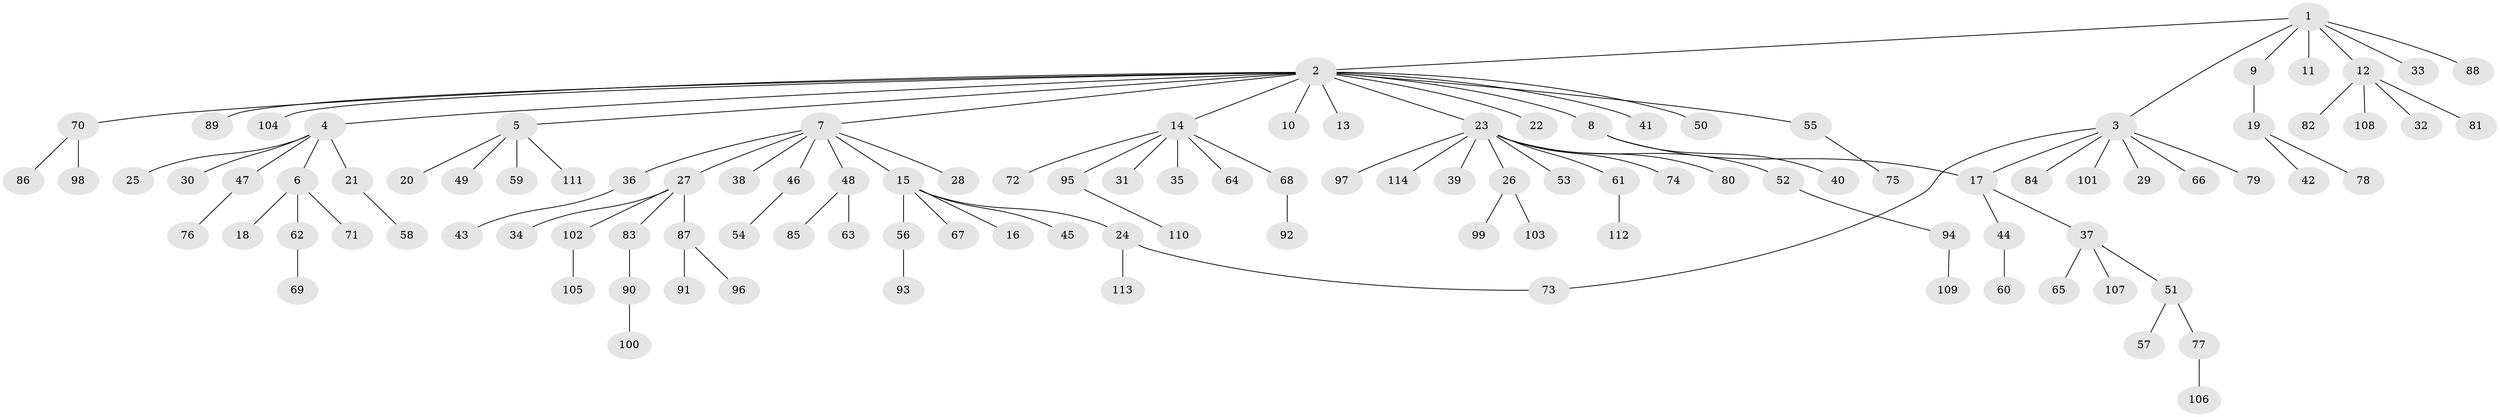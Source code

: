 // Generated by graph-tools (version 1.1) at 2025/01/03/09/25 03:01:50]
// undirected, 114 vertices, 115 edges
graph export_dot {
graph [start="1"]
  node [color=gray90,style=filled];
  1;
  2;
  3;
  4;
  5;
  6;
  7;
  8;
  9;
  10;
  11;
  12;
  13;
  14;
  15;
  16;
  17;
  18;
  19;
  20;
  21;
  22;
  23;
  24;
  25;
  26;
  27;
  28;
  29;
  30;
  31;
  32;
  33;
  34;
  35;
  36;
  37;
  38;
  39;
  40;
  41;
  42;
  43;
  44;
  45;
  46;
  47;
  48;
  49;
  50;
  51;
  52;
  53;
  54;
  55;
  56;
  57;
  58;
  59;
  60;
  61;
  62;
  63;
  64;
  65;
  66;
  67;
  68;
  69;
  70;
  71;
  72;
  73;
  74;
  75;
  76;
  77;
  78;
  79;
  80;
  81;
  82;
  83;
  84;
  85;
  86;
  87;
  88;
  89;
  90;
  91;
  92;
  93;
  94;
  95;
  96;
  97;
  98;
  99;
  100;
  101;
  102;
  103;
  104;
  105;
  106;
  107;
  108;
  109;
  110;
  111;
  112;
  113;
  114;
  1 -- 2;
  1 -- 3;
  1 -- 9;
  1 -- 11;
  1 -- 12;
  1 -- 33;
  1 -- 88;
  2 -- 4;
  2 -- 5;
  2 -- 7;
  2 -- 8;
  2 -- 10;
  2 -- 13;
  2 -- 14;
  2 -- 22;
  2 -- 23;
  2 -- 41;
  2 -- 50;
  2 -- 55;
  2 -- 70;
  2 -- 89;
  2 -- 104;
  3 -- 17;
  3 -- 29;
  3 -- 66;
  3 -- 73;
  3 -- 79;
  3 -- 84;
  3 -- 101;
  4 -- 6;
  4 -- 21;
  4 -- 25;
  4 -- 30;
  4 -- 47;
  5 -- 20;
  5 -- 49;
  5 -- 59;
  5 -- 111;
  6 -- 18;
  6 -- 62;
  6 -- 71;
  7 -- 15;
  7 -- 27;
  7 -- 28;
  7 -- 36;
  7 -- 38;
  7 -- 46;
  7 -- 48;
  8 -- 17;
  8 -- 40;
  9 -- 19;
  12 -- 32;
  12 -- 81;
  12 -- 82;
  12 -- 108;
  14 -- 31;
  14 -- 35;
  14 -- 64;
  14 -- 68;
  14 -- 72;
  14 -- 95;
  15 -- 16;
  15 -- 24;
  15 -- 45;
  15 -- 56;
  15 -- 67;
  17 -- 37;
  17 -- 44;
  19 -- 42;
  19 -- 78;
  21 -- 58;
  23 -- 26;
  23 -- 39;
  23 -- 52;
  23 -- 53;
  23 -- 61;
  23 -- 74;
  23 -- 80;
  23 -- 97;
  23 -- 114;
  24 -- 73;
  24 -- 113;
  26 -- 99;
  26 -- 103;
  27 -- 34;
  27 -- 83;
  27 -- 87;
  27 -- 102;
  36 -- 43;
  37 -- 51;
  37 -- 65;
  37 -- 107;
  44 -- 60;
  46 -- 54;
  47 -- 76;
  48 -- 63;
  48 -- 85;
  51 -- 57;
  51 -- 77;
  52 -- 94;
  55 -- 75;
  56 -- 93;
  61 -- 112;
  62 -- 69;
  68 -- 92;
  70 -- 86;
  70 -- 98;
  77 -- 106;
  83 -- 90;
  87 -- 91;
  87 -- 96;
  90 -- 100;
  94 -- 109;
  95 -- 110;
  102 -- 105;
}
